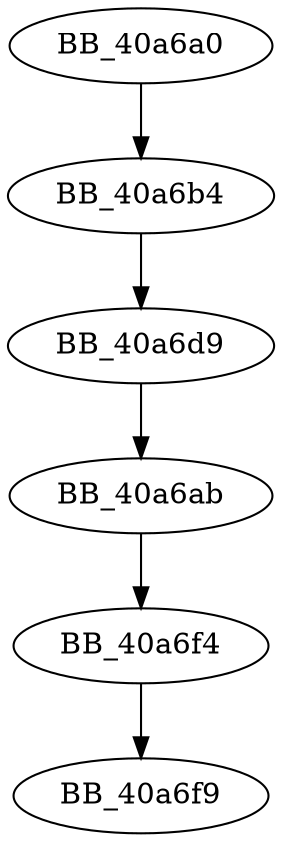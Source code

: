 DiGraph sub_40A6A0{
BB_40a6a0->BB_40a6b4
BB_40a6ab->BB_40a6f4
BB_40a6b4->BB_40a6d9
BB_40a6d9->BB_40a6ab
BB_40a6f4->BB_40a6f9
}
